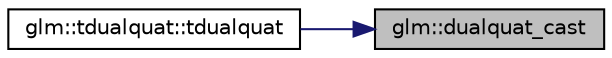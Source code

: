 digraph "glm::dualquat_cast"
{
 // LATEX_PDF_SIZE
  edge [fontname="Helvetica",fontsize="10",labelfontname="Helvetica",labelfontsize="10"];
  node [fontname="Helvetica",fontsize="10",shape=record];
  rankdir="RL";
  Node1 [label="glm::dualquat_cast",height=0.2,width=0.4,color="black", fillcolor="grey75", style="filled", fontcolor="black",tooltip=" "];
  Node1 -> Node2 [dir="back",color="midnightblue",fontsize="10",style="solid",fontname="Helvetica"];
  Node2 [label="glm::tdualquat::tdualquat",height=0.2,width=0.4,color="black", fillcolor="white", style="filled",URL="$structglm_1_1tdualquat.html#a7b6503ed3770426be014ac5aa91d954f",tooltip=" "];
}
